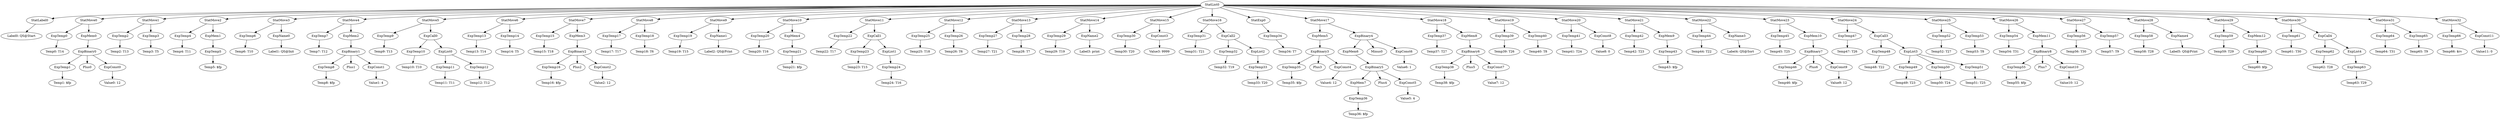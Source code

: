 digraph {
	ordering = out;
	StatMove32 -> ExpTemp66;
	StatMove32 -> ExpConst11;
	ExpTemp66 -> "Temp66: $rv";
	ExpTemp64 -> "Temp64: T31";
	ExpTemp63 -> "Temp63: T29";
	ExpTemp62 -> "Temp62: T28";
	StatMove30 -> ExpTemp61;
	StatMove30 -> ExpCall4;
	ExpTemp61 -> "Temp61: T30";
	ExpName4 -> "Label5: QS@Print";
	ExpTemp57 -> "Temp57: T9";
	ExpTemp56 -> "Temp56: T30";
	ExpBinary8 -> ExpTemp55;
	ExpBinary8 -> Plus7;
	ExpBinary8 -> ExpConst10;
	ExpTemp55 -> "Temp55: $fp";
	ExpTemp52 -> "Temp52: T27";
	ExpTemp50 -> "Temp50: T24";
	ExpList3 -> ExpTemp49;
	ExpList3 -> ExpTemp50;
	ExpList3 -> ExpTemp51;
	ExpCall3 -> ExpTemp48;
	ExpCall3 -> ExpList3;
	ExpBinary7 -> ExpTemp46;
	ExpBinary7 -> Plus6;
	ExpBinary7 -> ExpConst9;
	ExpTemp60 -> "Temp60: $fp";
	ExpTemp46 -> "Temp46: $fp";
	StatMove28 -> ExpTemp58;
	StatMove28 -> ExpName4;
	ExpName3 -> "Label4: QS@Sort";
	ExpTemp44 -> "Temp44: T22";
	StatMove21 -> ExpTemp42;
	StatMove21 -> ExpMem9;
	StatMove25 -> ExpTemp52;
	StatMove25 -> ExpTemp53;
	ExpTemp42 -> "Temp42: T23";
	StatMove20 -> ExpTemp41;
	StatMove20 -> ExpConst8;
	ExpTemp40 -> "Temp40: T8";
	ExpName1 -> "Label2: QS@Print";
	ExpTemp54 -> "Temp54: T31";
	StatMove2 -> ExpTemp4;
	StatMove2 -> ExpMem1;
	ExpTemp59 -> "Temp59: T29";
	StatMove8 -> ExpTemp17;
	StatMove8 -> ExpTemp18;
	StatMove0 -> ExpTemp0;
	StatMove0 -> ExpMem0;
	ExpTemp32 -> "Temp32: T19";
	ExpMem3 -> ExpBinary2;
	ExpTemp37 -> "Temp37: T27";
	ExpBinary2 -> ExpTemp16;
	ExpBinary2 -> Plus2;
	ExpBinary2 -> ExpConst2;
	ExpTemp19 -> "Temp19: T15";
	StatLabel0 -> "Label0: QS@Start";
	ExpMem5 -> ExpBinary3;
	StatMove22 -> ExpTemp44;
	StatMove22 -> ExpName3;
	StatMove6 -> ExpTemp13;
	StatMove6 -> ExpTemp14;
	ExpTemp6 -> "Temp6: T10";
	ExpTemp16 -> "Temp16: $fp";
	StatMove24 -> ExpTemp47;
	StatMove24 -> ExpCall3;
	ExpBinary6 -> ExpTemp38;
	ExpBinary6 -> Plus5;
	ExpBinary6 -> ExpConst7;
	ExpTemp13 -> "Temp13: T14";
	ExpList0 -> ExpTemp11;
	ExpList0 -> ExpTemp12;
	ExpCall4 -> ExpTemp62;
	ExpCall4 -> ExpList4;
	ExpTemp9 -> "Temp9: T13";
	ExpTemp53 -> "Temp53: T8";
	ExpTemp21 -> "Temp21: $fp";
	ExpCall0 -> ExpTemp10;
	ExpCall0 -> ExpList0;
	StatMove14 -> ExpTemp29;
	StatMove14 -> ExpName2;
	StatMove23 -> ExpTemp45;
	StatMove23 -> ExpMem10;
	ExpTemp12 -> "Temp12: T12";
	ExpTemp45 -> "Temp45: T25";
	ExpConst1 -> "Value1: 4";
	StatMove1 -> ExpTemp2;
	StatMove1 -> ExpTemp3;
	ExpTemp8 -> "Temp8: $fp";
	ExpTemp18 -> "Temp18: T6";
	StatMove31 -> ExpTemp64;
	StatMove31 -> ExpTemp65;
	ExpConst10 -> "Value10: 12";
	ExpBinary1 -> ExpTemp8;
	ExpBinary1 -> Plus1;
	ExpBinary1 -> ExpConst1;
	ExpMem10 -> ExpBinary7;
	ExpTemp10 -> "Temp10: T10";
	ExpTemp51 -> "Temp51: T25";
	ExpTemp2 -> "Temp2: T13";
	ExpConst0 -> "Value0: 12";
	ExpMem2 -> ExpBinary1;
	ExpTemp33 -> "Temp33: T20";
	StatMove26 -> ExpTemp54;
	StatMove26 -> ExpMem11;
	ExpTemp48 -> "Temp48: T22";
	StatMove9 -> ExpTemp19;
	StatMove9 -> ExpName1;
	ExpMem1 -> ExpTemp5;
	ExpTemp34 -> "Temp34: T7";
	ExpConst6 -> "Value6: 1";
	ExpConst11 -> "Value11: 0";
	StatList0 -> StatLabel0;
	StatList0 -> StatMove0;
	StatList0 -> StatMove1;
	StatList0 -> StatMove2;
	StatList0 -> StatMove3;
	StatList0 -> StatMove4;
	StatList0 -> StatMove5;
	StatList0 -> StatMove6;
	StatList0 -> StatMove7;
	StatList0 -> StatMove8;
	StatList0 -> StatMove9;
	StatList0 -> StatMove10;
	StatList0 -> StatMove11;
	StatList0 -> StatMove12;
	StatList0 -> StatMove13;
	StatList0 -> StatMove14;
	StatList0 -> StatMove15;
	StatList0 -> StatMove16;
	StatList0 -> StatExp0;
	StatList0 -> StatMove17;
	StatList0 -> StatMove18;
	StatList0 -> StatMove19;
	StatList0 -> StatMove20;
	StatList0 -> StatMove21;
	StatList0 -> StatMove22;
	StatList0 -> StatMove23;
	StatList0 -> StatMove24;
	StatList0 -> StatMove25;
	StatList0 -> StatMove26;
	StatList0 -> StatMove27;
	StatList0 -> StatMove28;
	StatList0 -> StatMove29;
	StatList0 -> StatMove30;
	StatList0 -> StatMove31;
	StatList0 -> StatMove32;
	ExpTemp0 -> "Temp0: T14";
	ExpTemp7 -> "Temp7: T12";
	ExpBinary0 -> ExpTemp1;
	ExpBinary0 -> Plus0;
	ExpBinary0 -> ExpConst0;
	ExpMem9 -> ExpTemp43;
	ExpTemp17 -> "Temp17: T17";
	ExpTemp23 -> "Temp23: T15";
	ExpTemp3 -> "Temp3: T5";
	StatMove12 -> ExpTemp25;
	StatMove12 -> ExpTemp26;
	ExpTemp14 -> "Temp14: T5";
	ExpTemp5 -> "Temp5: $fp";
	ExpTemp11 -> "Temp11: T11";
	ExpConst2 -> "Value2: 12";
	StatExp0 -> ExpTemp34;
	StatMove3 -> ExpTemp6;
	StatMove3 -> ExpName0;
	ExpTemp4 -> "Temp4: T11";
	StatMove7 -> ExpTemp15;
	StatMove7 -> ExpMem3;
	ExpTemp15 -> "Temp15: T18";
	ExpTemp28 -> "Temp28: T7";
	StatMove19 -> ExpTemp39;
	StatMove19 -> ExpTemp40;
	ExpMem0 -> ExpBinary0;
	StatMove27 -> ExpTemp56;
	StatMove27 -> ExpTemp57;
	ExpConst9 -> "Value9: 12";
	StatMove5 -> ExpTemp9;
	StatMove5 -> ExpCall0;
	StatMove4 -> ExpTemp7;
	StatMove4 -> ExpMem2;
	ExpConst8 -> "Value8: 0";
	ExpName0 -> "Label1: QS@Init";
	ExpTemp20 -> "Temp20: T16";
	StatMove10 -> ExpTemp20;
	StatMove10 -> ExpMem4;
	ExpTemp47 -> "Temp47: T26";
	ExpCall2 -> ExpTemp32;
	ExpCall2 -> ExpList2;
	ExpMem4 -> ExpTemp21;
	ExpMem11 -> ExpBinary8;
	StatMove11 -> ExpTemp22;
	StatMove11 -> ExpCall1;
	ExpCall1 -> ExpTemp23;
	ExpCall1 -> ExpList1;
	ExpTemp24 -> "Temp24: T16";
	ExpMem6 -> ExpBinary5;
	ExpTemp25 -> "Temp25: T18";
	ExpTemp41 -> "Temp41: T24";
	ExpTemp26 -> "Temp26: T6";
	ExpList4 -> ExpTemp63;
	ExpTemp27 -> "Temp27: T21";
	StatMove13 -> ExpTemp27;
	StatMove13 -> ExpTemp28;
	ExpTemp29 -> "Temp29: T19";
	ExpTemp58 -> "Temp58: T28";
	ExpName2 -> "Label3: print";
	ExpTemp30 -> "Temp30: T20";
	ExpConst3 -> "Value3: 9999";
	ExpMem12 -> ExpTemp60;
	ExpTemp49 -> "Temp49: T23";
	StatMove16 -> ExpTemp31;
	StatMove16 -> ExpCall2;
	ExpTemp22 -> "Temp22: T17";
	ExpList2 -> ExpTemp33;
	ExpTemp65 -> "Temp65: T9";
	StatMove29 -> ExpTemp59;
	StatMove29 -> ExpMem12;
	ExpList1 -> ExpTemp24;
	ExpBinary4 -> ExpMem6;
	ExpBinary4 -> Minus0;
	ExpBinary4 -> ExpConst6;
	ExpTemp1 -> "Temp1: $fp";
	ExpTemp35 -> "Temp35: $fp";
	ExpConst4 -> "Value4: 12";
	StatMove17 -> ExpMem5;
	StatMove17 -> ExpBinary4;
	ExpTemp36 -> "Temp36: $fp";
	ExpBinary3 -> ExpTemp35;
	ExpBinary3 -> Plus3;
	ExpBinary3 -> ExpConst4;
	StatMove15 -> ExpTemp30;
	StatMove15 -> ExpConst3;
	ExpMem7 -> ExpTemp36;
	ExpTemp43 -> "Temp43: $fp";
	ExpBinary5 -> ExpMem7;
	ExpBinary5 -> Plus4;
	ExpBinary5 -> ExpConst5;
	StatMove18 -> ExpTemp37;
	StatMove18 -> ExpMem8;
	ExpConst5 -> "Value5: 4";
	ExpTemp39 -> "Temp39: T26";
	ExpTemp38 -> "Temp38: $fp";
	ExpTemp31 -> "Temp31: T21";
	ExpConst7 -> "Value7: 12";
	ExpMem8 -> ExpBinary6;
}

